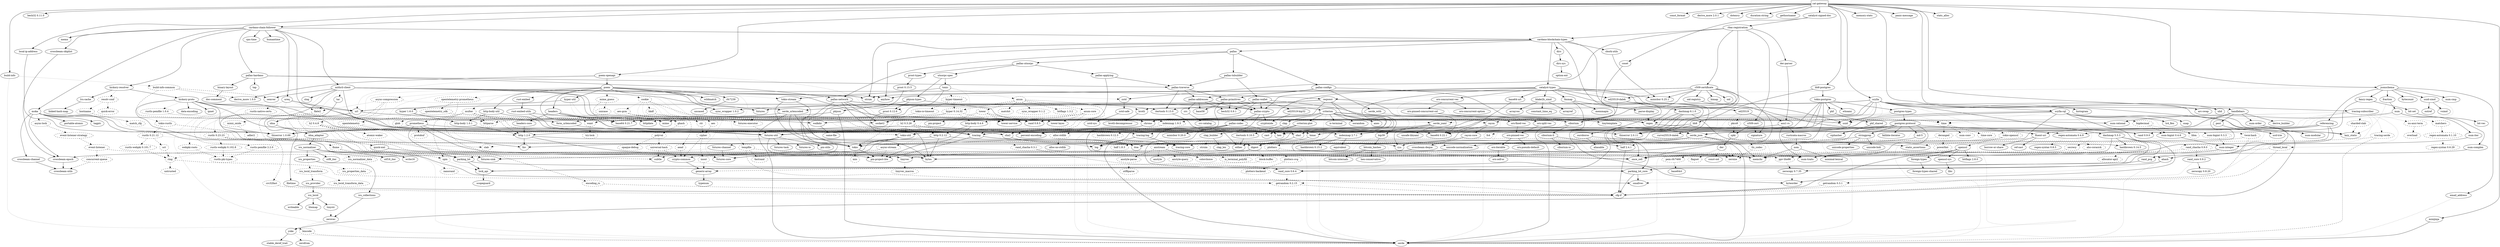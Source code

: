digraph {
    0 [ label = "cat-gateway" shape = box]
    1 [ label = "anyhow" ]
    2 [ label = "base64 0.22.1" ]
    3 [ label = "base64ct" ]
    4 [ label = "bb8" ]
    5 [ label = "bb8-postgres" ]
    6 [ label = "bech32 0.11.0" ]
    7 [ label = "blake2b_simd" ]
    8 [ label = "build-info" ]
    9 [ label = "bytes" ]
    10 [ label = "cardano-blockchain-types" ]
    11 [ label = "cardano-chain-follower" ]
    12 [ label = "catalyst-signed-doc" ]
    13 [ label = "catalyst-types" ]
    14 [ label = "chrono" ]
    15 [ label = "clap" ]
    16 [ label = "const_format" ]
    17 [ label = "cpu-time" ]
    18 [ label = "crossbeam-skiplist" ]
    19 [ label = "dashmap 6.1.0" ]
    20 [ label = "derive_more 2.0.1" ]
    21 [ label = "dotenvy" ]
    22 [ label = "duration-string" ]
    23 [ label = "ed25519-dalek" ]
    24 [ label = "futures" ]
    25 [ label = "gethostname" ]
    26 [ label = "handlebars" ]
    27 [ label = "hex" ]
    28 [ label = "jsonschema" ]
    29 [ label = "local-ip-address" ]
    30 [ label = "memory-stats" ]
    31 [ label = "mime" ]
    32 [ label = "minicbor 0.25.1" ]
    33 [ label = "minijinja" ]
    34 [ label = "moka" ]
    35 [ label = "num-bigint 0.4.6" ]
    36 [ label = "num-traits" ]
    37 [ label = "openssl" ]
    38 [ label = "pallas" ]
    39 [ label = "pallas-traverse" ]
    40 [ label = "panic-message" ]
    41 [ label = "poem" ]
    42 [ label = "poem-openapi" ]
    43 [ label = "prometheus" ]
    44 [ label = "rand 0.8.5" ]
    45 [ label = "rayon" ]
    46 [ label = "rbac-registration" ]
    47 [ label = "regex" ]
    48 [ label = "rust-embed" ]
    49 [ label = "scylla" ]
    50 [ label = "serde" ]
    51 [ label = "serde_json" ]
    52 [ label = "stats_alloc" ]
    53 [ label = "strum" ]
    54 [ label = "thiserror 1.0.69" ]
    55 [ label = "tokio" ]
    56 [ label = "tokio-postgres" ]
    57 [ label = "tracing" ]
    58 [ label = "tracing-subscriber" ]
    59 [ label = "ulid" ]
    60 [ label = "url" ]
    61 [ label = "uuid" ]
    62 [ label = "futures-util" ]
    63 [ label = "parking_lot" ]
    64 [ label = "arrayref" ]
    65 [ label = "arrayvec" ]
    66 [ label = "constant_time_eq" ]
    67 [ label = "bincode" style = dashed]
    68 [ label = "build-info-common" style = dashed]
    69 [ label = "cbork-utils" ]
    70 [ label = "dirs" ]
    71 [ label = "ouroboros" ]
    72 [ label = "crossbeam-channel" ]
    73 [ label = "crossbeam-epoch" ]
    74 [ label = "hickory-resolver" ]
    75 [ label = "http 1.2.0" ]
    76 [ label = "humantime" ]
    77 [ label = "memx" ]
    78 [ label = "mithril-client" ]
    79 [ label = "pallas-crypto" ]
    80 [ label = "pallas-hardano" ]
    81 [ label = "tar" ]
    82 [ label = "tracing-log" ]
    83 [ label = "ureq" ]
    84 [ label = "zstd" ]
    85 [ label = "brotli" ]
    86 [ label = "coset" ]
    87 [ label = "base64-url" ]
    88 [ label = "fluent-uri" ]
    89 [ label = "fmmap" ]
    90 [ label = "once_cell" ]
    91 [ label = "orx-concurrent-vec" ]
    92 [ label = "thiserror 2.0.11" ]
    93 [ label = "clap_builder" ]
    94 [ label = "crossbeam-utils" ]
    95 [ label = "cfg-if" ]
    96 [ label = "hashbrown 0.14.5" ]
    97 [ label = "lock_api" ]
    98 [ label = "parking_lot_core" ]
    99 [ label = "curve25519-dalek" ]
    100 [ label = "ed25519" ]
    101 [ label = "rand_core 0.6.4" ]
    102 [ label = "sha2" ]
    103 [ label = "subtle" ]
    104 [ label = "zeroize" style = dashed]
    105 [ label = "futures-channel" ]
    106 [ label = "futures-core" ]
    107 [ label = "futures-executor" style = dashed]
    108 [ label = "futures-io" ]
    109 [ label = "futures-sink" ]
    110 [ label = "futures-task" ]
    111 [ label = "derive_builder" ]
    112 [ label = "log" ]
    113 [ label = "num-order" ]
    114 [ label = "pest" ]
    115 [ label = "ahash" ]
    116 [ label = "bytecount" ]
    117 [ label = "email_address" ]
    118 [ label = "fancy-regex" ]
    119 [ label = "fraction" ]
    120 [ label = "idna" ]
    121 [ label = "itoa" ]
    122 [ label = "num-cmp" ]
    123 [ label = "percent-encoding" ]
    124 [ label = "referencing" ]
    125 [ label = "regex-syntax 0.8.5" ]
    126 [ label = "reqwest" ]
    127 [ label = "uuid-simd" ]
    128 [ label = "half 2.4.1" ]
    129 [ label = "async-lock" style = dashed]
    130 [ label = "event-listener" style = dashed]
    131 [ label = "portable-atomic" ]
    132 [ label = "smallvec" ]
    133 [ label = "tagptr" ]
    134 [ label = "num-integer" ]
    135 [ label = "bitflags 2.8.0" ]
    136 [ label = "foreign-types" ]
    137 [ label = "libc" ]
    138 [ label = "openssl-sys" ]
    139 [ label = "pallas-addresses" ]
    140 [ label = "pallas-codec" ]
    141 [ label = "pallas-configs" ]
    142 [ label = "pallas-network" ]
    143 [ label = "pallas-primitives" ]
    144 [ label = "pallas-txbuilder" ]
    145 [ label = "pallas-utxorpc" ]
    146 [ label = "itertools 0.13.0" ]
    147 [ label = "async-compression" style = dashed]
    148 [ label = "cookie" style = dashed]
    149 [ label = "headers" ]
    150 [ label = "http-body-util" ]
    151 [ label = "hyper 1.6.0" ]
    152 [ label = "hyper-util" ]
    153 [ label = "mime_guess" style = dashed]
    154 [ label = "multer" style = dashed]
    155 [ label = "opentelemetry" style = dashed]
    156 [ label = "opentelemetry-prometheus" style = dashed]
    157 [ label = "pin-project-lite" ]
    158 [ label = "quick-xml" ]
    159 [ label = "rfc7239" ]
    160 [ label = "serde_urlencoded" ]
    161 [ label = "serde_yaml" ]
    162 [ label = "sync_wrapper 1.0.2" ]
    163 [ label = "tempfile" style = dashed]
    164 [ label = "time" style = dashed]
    165 [ label = "tokio-stream" ]
    166 [ label = "tokio-util" ]
    167 [ label = "wildmatch" ]
    168 [ label = "derive_more 1.0.0" ]
    169 [ label = "indexmap 2.7.1" ]
    170 [ label = "fnv" ]
    171 [ label = "lazy_static" ]
    172 [ label = "memchr" ]
    173 [ label = "protobuf" style = dashed]
    174 [ label = "rand_chacha 0.3.1" style = dashed]
    175 [ label = "either" ]
    176 [ label = "rayon-core" ]
    177 [ label = "c509-certificate" ]
    178 [ label = "der-parser" ]
    179 [ label = "x509-cert" ]
    180 [ label = "aho-corasick" style = dashed]
    181 [ label = "regex-automata 0.4.9" ]
    182 [ label = "rust-embed-utils" ]
    183 [ label = "walkdir" ]
    184 [ label = "arc-swap" ]
    185 [ label = "byteorder" ]
    186 [ label = "dashmap 5.5.3" ]
    187 [ label = "histogram" ]
    188 [ label = "lz4_flex" ]
    189 [ label = "rand_pcg" ]
    190 [ label = "scylla-cql" ]
    191 [ label = "snap" ]
    192 [ label = "socket2" ]
    193 [ label = "tokio-openssl" style = dashed]
    194 [ label = "ryu" ]
    195 [ label = "mio" style = dashed]
    196 [ label = "fallible-iterator" ]
    197 [ label = "phf" ]
    198 [ label = "postgres-protocol" ]
    199 [ label = "postgres-types" ]
    200 [ label = "rand 0.9.0" ]
    201 [ label = "whoami" ]
    202 [ label = "tracing-core" ]
    203 [ label = "matchers" style = dashed]
    204 [ label = "nu-ansi-term" style = dashed]
    205 [ label = "sharded-slab" style = dashed]
    206 [ label = "thread_local" style = dashed]
    207 [ label = "tracing-serde" style = dashed]
    208 [ label = "form_urlencoded" ]
    209 [ label = "pin-utils" ]
    210 [ label = "slab" style = dashed]
    211 [ label = "semver" ]
    212 [ label = "dirs-sys" ]
    213 [ label = "aliasable" ]
    214 [ label = "static_assertions" ]
    215 [ label = "hickory-proto" ]
    216 [ label = "lru-cache" ]
    217 [ label = "resolv-conf" style = dashed]
    218 [ label = "rustls 0.21.12" style = dashed]
    219 [ label = "tokio-rustls" style = dashed]
    220 [ label = "flate2" style = dashed]
    221 [ label = "flume" style = dashed]
    222 [ label = "slog" ]
    223 [ label = "cryptoxide" ]
    224 [ label = "binary-layout" ]
    225 [ label = "tap" ]
    226 [ label = "filetime" ]
    227 [ label = "rustls 0.23.23" style = dashed]
    228 [ label = "rustls-native-certs" style = dashed]
    229 [ label = "rustls-pki-types" style = dashed]
    230 [ label = "webpki-roots" style = dashed]
    231 [ label = "zstd-safe" ]
    232 [ label = "alloc-no-stdlib" ]
    233 [ label = "alloc-stdlib" style = dashed]
    234 [ label = "brotli-decompressor" ]
    235 [ label = "ciborium" ]
    236 [ label = "ciborium-io" ]
    237 [ label = "borrow-or-share" ]
    238 [ label = "ref-cast" ]
    239 [ label = "fs4" style = dashed]
    240 [ label = "memmapix" ]
    241 [ label = "parse-display" ]
    242 [ label = "orx-concurrent-option" ]
    243 [ label = "orx-fixed-vec" ]
    244 [ label = "orx-pinned-concurrent-col" ]
    245 [ label = "orx-pinned-vec" ]
    246 [ label = "orx-pseudo-default" ]
    247 [ label = "orx-split-vec" ]
    248 [ label = "anstream" style = dashed]
    249 [ label = "anstyle" ]
    250 [ label = "clap_lex" ]
    251 [ label = "strsim" style = dashed]
    252 [ label = "allocator-api2" style = dashed]
    253 [ label = "scopeguard" ]
    254 [ label = "digest" ]
    255 [ label = "pkcs8" style = dashed]
    256 [ label = "signature" ]
    257 [ label = "getrandom 0.2.15" style = dashed]
    258 [ label = "num-modular" ]
    259 [ label = "ucd-trie" ]
    260 [ label = "zerocopy 0.7.35" ]
    261 [ label = "bit-set" ]
    262 [ label = "num" ]
    263 [ label = "idna_adapter" ]
    264 [ label = "utf8_iter" ]
    265 [ label = "tower-service" ]
    266 [ label = "outref" ]
    267 [ label = "vsimd" ]
    268 [ label = "event-listener-strategy" style = dashed]
    269 [ label = "concurrent-queue" style = dashed]
    270 [ label = "foreign-types-shared" ]
    271 [ label = "base58" ]
    272 [ label = "bech32 0.9.1" ]
    273 [ label = "crc" ]
    274 [ label = "minicbor 0.20.0" ]
    275 [ label = "num-rational" ]
    276 [ label = "serde_with" ]
    277 [ label = "criterion" ]
    278 [ label = "pallas-wallet" ]
    279 [ label = "pallas-applying" ]
    280 [ label = "prost-types" ]
    281 [ label = "utxorpc-spec" ]
    282 [ label = "aes-gcm" style = dashed]
    283 [ label = "hkdf" style = dashed]
    284 [ label = "hmac" ]
    285 [ label = "base64 0.21.7" ]
    286 [ label = "headers-core" ]
    287 [ label = "httpdate" ]
    288 [ label = "sha1" ]
    289 [ label = "http-body 1.0.1" ]
    290 [ label = "h2 0.4.8" style = dashed]
    291 [ label = "httparse" style = dashed]
    292 [ label = "want" style = dashed]
    293 [ label = "unicase" style = dashed]
    294 [ label = "encoding_rs" style = dashed]
    295 [ label = "spin" style = dashed]
    296 [ label = "opentelemetry_sdk" style = dashed]
    297 [ label = "uncased" ]
    298 [ label = "unsafe-libyaml" ]
    299 [ label = "fastrand" style = dashed]
    300 [ label = "deranged" style = dashed]
    301 [ label = "num-conv" style = dashed]
    302 [ label = "powerfmt" style = dashed]
    303 [ label = "time-core" style = dashed]
    304 [ label = "equivalent" ]
    305 [ label = "hashbrown 0.15.2" ]
    306 [ label = "ppv-lite86" style = dashed]
    307 [ label = "crossbeam-deque" ]
    308 [ label = "asn1-rs" ]
    309 [ label = "bimap" ]
    310 [ label = "oid" ]
    311 [ label = "oid-registry" ]
    312 [ label = "nom" ]
    313 [ label = "rusticata-macros" ]
    314 [ label = "const-oid" ]
    315 [ label = "der" ]
    316 [ label = "spki" ]
    317 [ label = "tls_codec" style = dashed]
    318 [ label = "same-file" ]
    319 [ label = "twox-hash" style = dashed]
    320 [ label = "bigdecimal" style = dashed]
    321 [ label = "num-bigint 0.3.3" style = dashed]
    322 [ label = "secrecy" style = dashed]
    323 [ label = "stable_deref_trait" ]
    324 [ label = "yoke" ]
    325 [ label = "phf_shared" ]
    326 [ label = "md-5" ]
    327 [ label = "stringprep" ]
    328 [ label = "rand_chacha 0.9.0" style = dashed]
    329 [ label = "rand_core 0.9.2" ]
    330 [ label = "zerocopy 0.8.20" ]
    331 [ label = "regex-automata 0.1.10" style = dashed]
    332 [ label = "overload" style = dashed]
    333 [ label = "option-ext" ]
    334 [ label = "data-encoding" ]
    335 [ label = "ipnet" ]
    336 [ label = "rustls-pemfile 1.0.4" style = dashed]
    337 [ label = "tinyvec" ]
    338 [ label = "linked-hash-map" ]
    339 [ label = "hostname" style = dashed]
    340 [ label = "quick-error" style = dashed]
    341 [ label = "ring" style = dashed]
    342 [ label = "rustls-webpki 0.101.7" style = dashed]
    343 [ label = "sct" style = dashed]
    344 [ label = "crc32fast" style = dashed]
    345 [ label = "miniz_oxide" style = dashed]
    346 [ label = "nanorand" style = dashed]
    347 [ label = "doc-comment" ]
    348 [ label = "rustls-webpki 0.102.8" style = dashed]
    349 [ label = "rustls-pemfile 2.2.0" style = dashed]
    350 [ label = "zstd-sys" ]
    351 [ label = "ciborium-ll" ]
    352 [ label = "orx-iterable" ]
    353 [ label = "anstyle-parse" style = dashed]
    354 [ label = "anstyle-query" style = dashed]
    355 [ label = "colorchoice" style = dashed]
    356 [ label = "is_terminal_polyfill" style = dashed]
    357 [ label = "utf8parse" style = dashed]
    358 [ label = "block-buffer" style = dashed]
    359 [ label = "crypto-common" ]
    360 [ label = "bit-vec" ]
    361 [ label = "num-complex" ]
    362 [ label = "num-iter" ]
    363 [ label = "icu_normalizer" ]
    364 [ label = "icu_properties" ]
    365 [ label = "crc-catalog" ]
    366 [ label = "half 1.8.3" style = dashed]
    367 [ label = "indexmap 1.9.3" style = dashed]
    368 [ label = "anes" ]
    369 [ label = "cast" ]
    370 [ label = "criterion-plot" ]
    371 [ label = "is-terminal" ]
    372 [ label = "itertools 0.10.5" ]
    373 [ label = "oorandom" ]
    374 [ label = "plotters" style = dashed]
    375 [ label = "tinytemplate" ]
    376 [ label = "bip39" ]
    377 [ label = "ed25519-bip32" ]
    378 [ label = "prost 0.13.5" ]
    379 [ label = "pbjson" ]
    380 [ label = "pbjson-types" ]
    381 [ label = "prost 0.12.6" ]
    382 [ label = "tonic" ]
    383 [ label = "aead" style = dashed]
    384 [ label = "aes" style = dashed]
    385 [ label = "cipher" style = dashed]
    386 [ label = "ctr" style = dashed]
    387 [ label = "ghash" style = dashed]
    388 [ label = "atomic-waker" style = dashed]
    389 [ label = "try-lock" style = dashed]
    390 [ label = "glob" style = dashed]
    391 [ label = "minimal-lexical" ]
    392 [ label = "flagset" style = dashed]
    393 [ label = "pem-rfc7468" style = dashed]
    394 [ label = "libm" style = dashed]
    395 [ label = "zerofrom" ]
    396 [ label = "siphasher" ]
    397 [ label = "unicode-bidi" ]
    398 [ label = "unicode-normalization" ]
    399 [ label = "unicode-properties" ]
    400 [ label = "getrandom 0.3.1" style = dashed]
    401 [ label = "regex-syntax 0.6.29" style = dashed]
    402 [ label = "tinyvec_macros" style = dashed]
    403 [ label = "match_cfg" style = dashed]
    404 [ label = "untrusted" style = dashed]
    405 [ label = "adler2" style = dashed]
    406 [ label = "orx-self-or" ]
    407 [ label = "generic-array" ]
    408 [ label = "typenum" ]
    409 [ label = "icu_collections" ]
    410 [ label = "icu_normalizer_data" style = dashed]
    411 [ label = "icu_provider" ]
    412 [ label = "utf16_iter" ]
    413 [ label = "write16" ]
    414 [ label = "zerovec" ]
    415 [ label = "icu_locid_transform" style = dashed]
    416 [ label = "icu_properties_data" style = dashed]
    417 [ label = "tinystr" ]
    418 [ label = "hashbrown 0.12.3" style = dashed]
    419 [ label = "plotters-backend" style = dashed]
    420 [ label = "plotters-svg" style = dashed]
    421 [ label = "bitcoin_hashes" ]
    422 [ label = "async-stream" style = dashed]
    423 [ label = "axum" style = dashed]
    424 [ label = "h2 0.3.26" style = dashed]
    425 [ label = "http 0.2.12" ]
    426 [ label = "http-body 0.4.6" ]
    427 [ label = "hyper 0.14.32" style = dashed]
    428 [ label = "hyper-timeout" style = dashed]
    429 [ label = "pin-project" ]
    430 [ label = "tower" style = dashed]
    431 [ label = "tower-layer" ]
    432 [ label = "inout" style = dashed]
    433 [ label = "opaque-debug" style = dashed]
    434 [ label = "polyval" style = dashed]
    435 [ label = "icu_locid" ]
    436 [ label = "writeable" ]
    437 [ label = "icu_locid_transform_data" style = dashed]
    438 [ label = "bitcoin-internals" ]
    439 [ label = "hex-conservative" ]
    440 [ label = "axum-core" style = dashed]
    441 [ label = "bitflags 1.3.2" style = dashed]
    442 [ label = "matchit" style = dashed]
    443 [ label = "sync_wrapper 0.1.2" style = dashed]
    444 [ label = "tokio-io-timeout" style = dashed]
    445 [ label = "universal-hash" style = dashed]
    446 [ label = "litemap" ]
    0 -> 5 [ ]
    0 -> 6 [ ]
    0 -> 8 [ ]
    0 -> 11 [ ]
    0 -> 12 [ ]
    0 -> 16 [ ]
    0 -> 20 [ ]
    0 -> 21 [ ]
    0 -> 22 [ ]
    0 -> 25 [ ]
    0 -> 26 [ ]
    0 -> 28 [ ]
    0 -> 29 [ ]
    0 -> 30 [ ]
    0 -> 33 [ ]
    0 -> 40 [ ]
    0 -> 42 [ ]
    0 -> 49 [ ]
    0 -> 52 [ ]
    0 -> 58 [ ]
    0 -> 59 [ ]
    4 -> 62 [ ]
    4 -> 55 [ ]
    5 -> 4 [ ]
    5 -> 56 [ ]
    7 -> 64 [ ]
    7 -> 65 [ ]
    7 -> 66 [ ]
    8 -> 67 [ style = dotted]
    8 -> 68 [ style = dotted]
    10 -> 1 [ ]
    10 -> 13 [ ]
    10 -> 69 [ ]
    10 -> 19 [ ]
    10 -> 70 [ ]
    10 -> 71 [ ]
    10 -> 38 [ ]
    10 -> 53 [ ]
    11 -> 10 [ ]
    11 -> 17 [ ]
    11 -> 18 [ ]
    11 -> 74 [ ]
    11 -> 76 [ ]
    11 -> 77 [ ]
    11 -> 78 [ ]
    11 -> 34 [ ]
    11 -> 80 [ ]
    11 -> 82 [ ]
    11 -> 83 [ ]
    12 -> 86 [ ]
    12 -> 46 [ ]
    13 -> 87 [ ]
    13 -> 7 [ ]
    13 -> 14 [ ]
    13 -> 23 [ ]
    13 -> 88 [ ]
    13 -> 89 [ ]
    13 -> 32 [ ]
    13 -> 91 [ ]
    13 -> 79 [ ]
    13 -> 92 [ ]
    13 -> 57 [ ]
    13 -> 61 [ ]
    14 -> 36 [ ]
    14 -> 50 [ style = dotted]
    15 -> 93 [ ]
    18 -> 73 [ ]
    19 -> 96 [ ]
    19 -> 97 [ ]
    19 -> 90 [ ]
    19 -> 98 [ ]
    19 -> 45 [ style = dotted]
    23 -> 99 [ ]
    23 -> 100 [ ]
    23 -> 102 [ ]
    24 -> 107 [ style = dotted]
    26 -> 111 [ ]
    26 -> 112 [ ]
    26 -> 113 [ ]
    26 -> 114 [ ]
    26 -> 51 [ ]
    28 -> 116 [ ]
    28 -> 117 [ ]
    28 -> 118 [ ]
    28 -> 119 [ ]
    28 -> 122 [ ]
    28 -> 124 [ ]
    28 -> 126 [ style = dotted]
    28 -> 127 [ ]
    29 -> 54 [ ]
    32 -> 128 [ style = dotted]
    33 -> 50 [ ]
    34 -> 129 [ style = dotted]
    34 -> 72 [ ]
    34 -> 73 [ ]
    34 -> 62 [ style = dotted]
    34 -> 63 [ ]
    34 -> 131 [ ]
    34 -> 133 [ ]
    34 -> 54 [ ]
    34 -> 61 [ ]
    35 -> 134 [ ]
    37 -> 135 [ ]
    37 -> 95 [ ]
    37 -> 136 [ ]
    37 -> 90 [ ]
    37 -> 138 [ ]
    38 -> 141 [ ]
    38 -> 142 [ ]
    38 -> 144 [ ]
    38 -> 145 [ ]
    39 -> 146 [ ]
    39 -> 139 [ ]
    39 -> 143 [ ]
    41 -> 147 [ style = dotted]
    41 -> 14 [ style = dotted]
    41 -> 148 [ style = dotted]
    41 -> 149 [ ]
    41 -> 27 [ style = dotted]
    41 -> 150 [ ]
    41 -> 152 [ ]
    41 -> 153 [ style = dotted]
    41 -> 154 [ style = dotted]
    41 -> 156 [ style = dotted]
    41 -> 158 [ style = dotted]
    41 -> 47 [ ]
    41 -> 159 [ ]
    41 -> 48 [ style = dotted]
    41 -> 51 [ ]
    41 -> 160 [ ]
    41 -> 161 [ style = dotted]
    41 -> 162 [ ]
    41 -> 163 [ style = dotted]
    41 -> 165 [ style = dotted]
    41 -> 167 [ ]
    42 -> 168 [ ]
    42 -> 41 [ ]
    42 -> 60 [ style = dotted]
    42 -> 61 [ style = dotted]
    43 -> 170 [ ]
    43 -> 171 [ ]
    43 -> 172 [ ]
    43 -> 63 [ ]
    43 -> 173 [ style = dotted]
    43 -> 54 [ ]
    44 -> 174 [ style = dotted]
    45 -> 175 [ ]
    45 -> 176 [ ]
    46 -> 85 [ ]
    46 -> 177 [ ]
    46 -> 10 [ ]
    46 -> 178 [ ]
    46 -> 179 [ ]
    46 -> 84 [ ]
    47 -> 181 [ ]
    48 -> 182 [ ]
    49 -> 184 [ ]
    49 -> 2 [ style = dotted]
    49 -> 186 [ ]
    49 -> 24 [ ]
    49 -> 187 [ ]
    49 -> 146 [ ]
    49 -> 171 [ ]
    49 -> 44 [ ]
    49 -> 189 [ ]
    49 -> 190 [ ]
    49 -> 161 [ style = dotted]
    49 -> 192 [ ]
    49 -> 193 [ style = dotted]
    49 -> 57 [ ]
    49 -> 60 [ style = dotted]
    51 -> 121 [ ]
    51 -> 172 [ ]
    51 -> 194 [ ]
    51 -> 50 [ ]
    55 -> 9 [ style = dotted]
    55 -> 195 [ style = dotted]
    55 -> 63 [ style = dotted]
    55 -> 157 [ ]
    56 -> 62 [ ]
    56 -> 112 [ ]
    56 -> 123 [ ]
    56 -> 197 [ ]
    56 -> 199 [ ]
    56 -> 166 [ ]
    56 -> 201 [ ]
    57 -> 112 [ style = dotted]
    57 -> 157 [ ]
    57 -> 202 [ ]
    58 -> 203 [ style = dotted]
    58 -> 204 [ style = dotted]
    58 -> 47 [ style = dotted]
    58 -> 51 [ style = dotted]
    58 -> 205 [ style = dotted]
    58 -> 132 [ style = dotted]
    58 -> 206 [ style = dotted]
    58 -> 164 [ style = dotted]
    58 -> 57 [ style = dotted]
    58 -> 82 [ style = dotted]
    58 -> 207 [ style = dotted]
    59 -> 200 [ style = dotted]
    59 -> 61 [ style = dotted]
    60 -> 208 [ ]
    60 -> 120 [ ]
    61 -> 50 [ style = dotted]
    62 -> 105 [ style = dotted]
    62 -> 108 [ style = dotted]
    62 -> 110 [ ]
    62 -> 172 [ style = dotted]
    62 -> 157 [ ]
    62 -> 209 [ ]
    62 -> 210 [ style = dotted]
    63 -> 97 [ ]
    63 -> 98 [ ]
    67 -> 50 [ style = dashed]
    68 -> 14 [ style = dashed]
    68 -> 168 [ style = dashed]
    68 -> 211 [ style = dashed]
    69 -> 32 [ ]
    70 -> 212 [ ]
    71 -> 213 [ ]
    71 -> 214 [ ]
    72 -> 94 [ ]
    73 -> 94 [ ]
    74 -> 215 [ ]
    74 -> 216 [ ]
    74 -> 217 [ style = dotted]
    75 -> 9 [ ]
    75 -> 170 [ ]
    75 -> 121 [ ]
    78 -> 1 [ ]
    78 -> 14 [ ]
    78 -> 220 [ style = dotted]
    78 -> 221 [ style = dotted]
    78 -> 24 [ ]
    78 -> 126 [ ]
    78 -> 211 [ ]
    78 -> 222 [ ]
    78 -> 53 [ ]
    78 -> 81 [ style = dotted]
    78 -> 92 [ ]
    78 -> 55 [ ]
    78 -> 61 [ ]
    78 -> 84 [ style = dotted]
    79 -> 223 [ ]
    79 -> 140 [ ]
    79 -> 101 [ ]
    80 -> 224 [ ]
    80 -> 142 [ ]
    80 -> 39 [ ]
    80 -> 225 [ ]
    81 -> 226 [ ]
    82 -> 112 [ ]
    82 -> 202 [ ]
    83 -> 2 [ ]
    83 -> 220 [ style = dotted]
    83 -> 227 [ style = dotted]
    83 -> 228 [ style = dotted]
    83 -> 60 [ ]
    83 -> 230 [ style = dotted]
    84 -> 231 [ ]
    85 -> 234 [ ]
    86 -> 235 [ ]
    87 -> 2 [ ]
    88 -> 237 [ ]
    88 -> 238 [ ]
    88 -> 50 [ style = dotted]
    89 -> 185 [ ]
    89 -> 239 [ style = dotted]
    89 -> 240 [ ]
    89 -> 241 [ ]
    91 -> 242 [ ]
    91 -> 244 [ ]
    91 -> 50 [ style = dotted]
    93 -> 248 [ style = dotted]
    93 -> 250 [ ]
    93 -> 251 [ style = dotted]
    96 -> 115 [ style = dotted]
    96 -> 252 [ style = dotted]
    97 -> 253 [ ]
    98 -> 95 [ ]
    98 -> 132 [ ]
    99 -> 254 [ style = dotted]
    99 -> 104 [ style = dotted]
    100 -> 255 [ style = dotted]
    100 -> 50 [ style = dotted]
    100 -> 256 [ ]
    101 -> 257 [ style = dotted]
    102 -> 254 [ ]
    105 -> 106 [ ]
    105 -> 109 [ style = dotted]
    107 -> 62 [ style = dashed]
    113 -> 258 [ ]
    114 -> 172 [ style = dotted]
    114 -> 92 [ style = dotted]
    114 -> 259 [ ]
    115 -> 257 [ style = dotted]
    115 -> 50 [ style = dotted]
    115 -> 260 [ ]
    117 -> 50 [ style = dotted]
    118 -> 261 [ ]
    118 -> 181 [ ]
    119 -> 171 [ style = dotted]
    119 -> 262 [ ]
    120 -> 263 [ ]
    124 -> 115 [ ]
    124 -> 88 [ ]
    124 -> 90 [ ]
    124 -> 123 [ ]
    124 -> 51 [ ]
    126 -> 2 [ ]
    126 -> 62 [ ]
    126 -> 75 [ ]
    126 -> 51 [ style = dotted]
    126 -> 160 [ ]
    126 -> 162 [ ]
    126 -> 265 [ ]
    126 -> 60 [ ]
    127 -> 266 [ ]
    127 -> 61 [ style = dotted]
    127 -> 267 [ ]
    128 -> 95 [ ]
    129 -> 268 [ style = dashed]
    130 -> 269 [ style = dashed]
    130 -> 157 [ style = dashed]
    134 -> 36 [ ]
    136 -> 270 [ ]
    138 -> 137 [ ]
    139 -> 271 [ ]
    139 -> 272 [ ]
    139 -> 273 [ ]
    139 -> 79 [ ]
    140 -> 27 [ ]
    140 -> 274 [ ]
    140 -> 50 [ ]
    140 -> 54 [ ]
    141 -> 275 [ ]
    141 -> 139 [ ]
    141 -> 143 [ ]
    141 -> 276 [ ]
    142 -> 146 [ ]
    142 -> 79 [ ]
    142 -> 44 [ ]
    142 -> 192 [ ]
    142 -> 55 [ ]
    142 -> 57 [ ]
    143 -> 271 [ ]
    143 -> 272 [ ]
    143 -> 277 [ ]
    143 -> 112 [ ]
    143 -> 79 [ ]
    144 -> 39 [ ]
    144 -> 278 [ ]
    145 -> 279 [ ]
    145 -> 280 [ ]
    145 -> 281 [ ]
    146 -> 175 [ ]
    147 -> 85 [ style = dotted]
    147 -> 220 [ style = dotted]
    147 -> 106 [ style = dashed]
    147 -> 172 [ style = dashed]
    147 -> 55 [ style = dotted]
    148 -> 282 [ style = dotted]
    148 -> 2 [ style = dotted]
    148 -> 283 [ style = dotted]
    148 -> 123 [ style = dotted]
    148 -> 44 [ style = dotted]
    148 -> 102 [ style = dotted]
    148 -> 164 [ style = dashed]
    149 -> 285 [ ]
    149 -> 286 [ ]
    149 -> 287 [ ]
    149 -> 31 [ ]
    149 -> 288 [ ]
    150 -> 62 [ ]
    150 -> 289 [ ]
    151 -> 62 [ style = dotted]
    151 -> 290 [ style = dotted]
    151 -> 289 [ ]
    151 -> 291 [ style = dotted]
    151 -> 287 [ style = dotted]
    151 -> 292 [ style = dotted]
    152 -> 151 [ ]
    152 -> 192 [ style = dotted]
    152 -> 265 [ style = dotted]
    153 -> 31 [ style = dashed]
    153 -> 293 [ style = dashed]
    154 -> 294 [ style = dashed]
    154 -> 62 [ style = dashed]
    154 -> 75 [ style = dashed]
    154 -> 291 [ style = dashed]
    154 -> 31 [ style = dashed]
    154 -> 295 [ style = dashed]
    154 -> 55 [ style = dotted]
    155 -> 106 [ style = dotted]
    155 -> 109 [ style = dotted]
    155 -> 92 [ style = dotted]
    155 -> 57 [ style = dotted]
    156 -> 296 [ style = dashed]
    156 -> 43 [ style = dashed]
    158 -> 172 [ ]
    158 -> 50 [ style = dotted]
    159 -> 297 [ ]
    160 -> 208 [ ]
    160 -> 121 [ ]
    160 -> 194 [ ]
    160 -> 50 [ ]
    161 -> 169 [ ]
    161 -> 121 [ ]
    161 -> 194 [ ]
    161 -> 298 [ ]
    162 -> 106 [ style = dotted]
    163 -> 95 [ style = dashed]
    163 -> 299 [ style = dashed]
    163 -> 90 [ style = dashed]
    164 -> 300 [ style = dashed]
    164 -> 121 [ style = dotted]
    164 -> 301 [ style = dashed]
    164 -> 303 [ style = dashed]
    165 -> 106 [ ]
    165 -> 55 [ ]
    166 -> 106 [ ]
    166 -> 109 [ ]
    166 -> 55 [ ]
    169 -> 304 [ ]
    169 -> 305 [ ]
    169 -> 50 [ style = dotted]
    174 -> 306 [ style = dashed]
    174 -> 101 [ style = dashed]
    176 -> 307 [ ]
    177 -> 1 [ ]
    177 -> 309 [ ]
    177 -> 23 [ ]
    177 -> 27 [ ]
    177 -> 32 [ ]
    177 -> 310 [ ]
    177 -> 311 [ ]
    177 -> 90 [ ]
    177 -> 47 [ ]
    177 -> 53 [ ]
    177 -> 92 [ ]
    178 -> 308 [ ]
    179 -> 288 [ style = dotted]
    179 -> 256 [ style = dotted]
    179 -> 316 [ ]
    179 -> 317 [ style = dotted]
    180 -> 172 [ style = dotted]
    181 -> 180 [ style = dotted]
    181 -> 125 [ style = dotted]
    182 -> 102 [ ]
    182 -> 183 [ ]
    183 -> 318 [ ]
    186 -> 96 [ ]
    186 -> 97 [ ]
    186 -> 90 [ ]
    186 -> 98 [ ]
    188 -> 319 [ style = dotted]
    189 -> 101 [ ]
    190 -> 320 [ style = dotted]
    190 -> 185 [ ]
    190 -> 14 [ style = dotted]
    190 -> 188 [ ]
    190 -> 321 [ style = dotted]
    190 -> 322 [ style = dotted]
    190 -> 191 [ ]
    190 -> 92 [ ]
    190 -> 164 [ style = dotted]
    190 -> 55 [ ]
    190 -> 61 [ ]
    190 -> 324 [ ]
    193 -> 37 [ style = dashed]
    193 -> 55 [ style = dashed]
    197 -> 325 [ ]
    198 -> 2 [ ]
    198 -> 9 [ ]
    198 -> 196 [ ]
    198 -> 284 [ ]
    198 -> 326 [ ]
    198 -> 172 [ ]
    198 -> 200 [ ]
    198 -> 102 [ ]
    198 -> 327 [ ]
    199 -> 14 [ style = dotted]
    199 -> 198 [ ]
    199 -> 51 [ style = dotted]
    199 -> 164 [ style = dotted]
    199 -> 61 [ style = dotted]
    200 -> 328 [ style = dotted]
    202 -> 90 [ style = dotted]
    203 -> 331 [ style = dashed]
    204 -> 332 [ style = dashed]
    205 -> 171 [ style = dashed]
    206 -> 95 [ style = dashed]
    206 -> 90 [ style = dashed]
    207 -> 50 [ style = dashed]
    207 -> 202 [ style = dashed]
    208 -> 123 [ ]
    211 -> 50 [ style = dotted]
    212 -> 333 [ ]
    215 -> 334 [ ]
    215 -> 62 [ ]
    215 -> 335 [ ]
    215 -> 44 [ ]
    215 -> 336 [ style = dotted]
    215 -> 54 [ ]
    215 -> 337 [ ]
    215 -> 219 [ style = dotted]
    215 -> 57 [ ]
    215 -> 60 [ ]
    216 -> 338 [ ]
    217 -> 339 [ style = dotted]
    217 -> 340 [ style = dashed]
    218 -> 112 [ style = dotted]
    218 -> 342 [ style = dashed]
    218 -> 343 [ style = dashed]
    219 -> 218 [ style = dashed]
    219 -> 55 [ style = dashed]
    220 -> 344 [ style = dashed]
    220 -> 345 [ style = dotted]
    221 -> 106 [ style = dotted]
    221 -> 109 [ style = dotted]
    221 -> 346 [ style = dotted]
    221 -> 295 [ style = dashed]
    224 -> 347 [ ]
    226 -> 95 [ ]
    227 -> 112 [ style = dotted]
    227 -> 90 [ style = dashed]
    227 -> 348 [ style = dashed]
    227 -> 103 [ style = dashed]
    227 -> 104 [ style = dashed]
    228 -> 349 [ style = dashed]
    230 -> 229 [ style = dashed]
    231 -> 350 [ ]
    233 -> 232 [ style = dashed]
    234 -> 233 [ style = dotted]
    235 -> 351 [ ]
    235 -> 50 [ ]
    239 -> 55 [ style = dotted]
    241 -> 90 [ style = dotted]
    241 -> 47 [ style = dotted]
    243 -> 245 [ ]
    244 -> 243 [ ]
    244 -> 247 [ ]
    245 -> 352 [ ]
    245 -> 246 [ ]
    247 -> 245 [ ]
    248 -> 249 [ style = dashed]
    248 -> 353 [ style = dashed]
    248 -> 354 [ style = dotted]
    248 -> 355 [ style = dashed]
    248 -> 356 [ style = dashed]
    254 -> 358 [ style = dotted]
    254 -> 359 [ ]
    254 -> 103 [ style = dotted]
    255 -> 316 [ style = dashed]
    256 -> 101 [ style = dotted]
    257 -> 95 [ style = dashed]
    260 -> 185 [ style = dotted]
    261 -> 360 [ ]
    262 -> 361 [ ]
    262 -> 362 [ ]
    262 -> 275 [ ]
    263 -> 363 [ ]
    268 -> 130 [ style = dashed]
    269 -> 94 [ style = dashed]
    273 -> 365 [ ]
    274 -> 366 [ style = dotted]
    275 -> 35 [ style = dotted]
    276 -> 2 [ style = dotted]
    276 -> 14 [ style = dotted]
    276 -> 27 [ style = dotted]
    276 -> 367 [ style = dotted]
    276 -> 169 [ style = dotted]
    276 -> 51 [ style = dotted]
    276 -> 164 [ style = dotted]
    277 -> 368 [ ]
    277 -> 235 [ ]
    277 -> 15 [ ]
    277 -> 370 [ ]
    277 -> 371 [ ]
    277 -> 90 [ ]
    277 -> 373 [ ]
    277 -> 374 [ style = dotted]
    277 -> 45 [ style = dotted]
    277 -> 47 [ ]
    277 -> 375 [ ]
    277 -> 183 [ ]
    278 -> 272 [ ]
    278 -> 376 [ ]
    278 -> 377 [ ]
    278 -> 79 [ ]
    278 -> 44 [ ]
    279 -> 39 [ ]
    279 -> 44 [ ]
    280 -> 378 [ ]
    281 -> 380 [ ]
    281 -> 382 [ ]
    282 -> 383 [ style = dashed]
    282 -> 384 [ style = dotted]
    282 -> 386 [ style = dashed]
    282 -> 387 [ style = dashed]
    283 -> 284 [ style = dashed]
    284 -> 254 [ ]
    286 -> 75 [ ]
    288 -> 254 [ ]
    289 -> 75 [ ]
    290 -> 388 [ style = dashed]
    290 -> 75 [ style = dashed]
    290 -> 169 [ style = dashed]
    290 -> 210 [ style = dashed]
    290 -> 166 [ style = dashed]
    290 -> 57 [ style = dashed]
    292 -> 389 [ style = dashed]
    294 -> 95 [ style = dashed]
    295 -> 97 [ style = dotted]
    296 -> 107 [ style = dashed]
    296 -> 390 [ style = dotted]
    296 -> 155 [ style = dashed]
    300 -> 302 [ style = dotted]
    300 -> 50 [ style = dotted]
    306 -> 260 [ style = dashed]
    307 -> 73 [ ]
    308 -> 36 [ ]
    308 -> 313 [ ]
    308 -> 54 [ ]
    311 -> 308 [ ]
    312 -> 172 [ ]
    312 -> 391 [ ]
    313 -> 312 [ ]
    315 -> 314 [ style = dotted]
    315 -> 392 [ style = dotted]
    315 -> 393 [ style = dotted]
    315 -> 104 [ style = dotted]
    316 -> 315 [ ]
    317 -> 104 [ style = dashed]
    319 -> 95 [ style = dashed]
    319 -> 214 [ style = dashed]
    320 -> 394 [ style = dashed]
    320 -> 35 [ style = dashed]
    321 -> 134 [ style = dashed]
    322 -> 104 [ style = dashed]
    324 -> 50 [ style = dotted]
    324 -> 323 [ ]
    324 -> 395 [ style = dotted]
    325 -> 396 [ ]
    326 -> 254 [ ]
    327 -> 397 [ ]
    327 -> 398 [ ]
    327 -> 399 [ ]
    328 -> 306 [ style = dashed]
    328 -> 329 [ style = dashed]
    329 -> 400 [ style = dotted]
    329 -> 330 [ ]
    331 -> 401 [ style = dotted]
    336 -> 285 [ style = dashed]
    337 -> 402 [ style = dotted]
    339 -> 403 [ style = dashed]
    341 -> 257 [ style = dashed]
    341 -> 404 [ style = dashed]
    342 -> 341 [ style = dashed]
    343 -> 341 [ style = dashed]
    344 -> 95 [ style = dashed]
    345 -> 405 [ style = dashed]
    346 -> 257 [ style = dotted]
    348 -> 341 [ style = dotted]
    348 -> 229 [ style = dashed]
    349 -> 229 [ style = dashed]
    351 -> 236 [ ]
    351 -> 128 [ ]
    352 -> 406 [ ]
    353 -> 357 [ style = dotted]
    358 -> 407 [ style = dashed]
    359 -> 407 [ ]
    359 -> 101 [ style = dotted]
    361 -> 36 [ ]
    362 -> 134 [ ]
    363 -> 410 [ style = dotted]
    363 -> 364 [ ]
    363 -> 132 [ ]
    363 -> 412 [ ]
    363 -> 264 [ ]
    363 -> 413 [ ]
    364 -> 409 [ ]
    364 -> 415 [ style = dotted]
    364 -> 416 [ style = dotted]
    367 -> 418 [ style = dashed]
    367 -> 50 [ style = dotted]
    370 -> 369 [ ]
    370 -> 372 [ ]
    372 -> 175 [ ]
    374 -> 36 [ style = dashed]
    374 -> 420 [ style = dotted]
    375 -> 51 [ ]
    376 -> 421 [ ]
    376 -> 101 [ style = dotted]
    376 -> 50 [ style = dotted]
    376 -> 398 [ style = dotted]
    377 -> 223 [ ]
    378 -> 9 [ ]
    379 -> 285 [ ]
    379 -> 50 [ ]
    380 -> 14 [ ]
    380 -> 379 [ ]
    380 -> 381 [ ]
    381 -> 9 [ ]
    382 -> 422 [ style = dotted]
    382 -> 423 [ style = dotted]
    382 -> 285 [ ]
    382 -> 428 [ style = dotted]
    382 -> 381 [ style = dotted]
    382 -> 165 [ ]
    383 -> 359 [ style = dashed]
    384 -> 385 [ style = dashed]
    385 -> 359 [ style = dashed]
    385 -> 432 [ style = dashed]
    386 -> 385 [ style = dashed]
    387 -> 434 [ style = dashed]
    393 -> 3 [ style = dashed]
    398 -> 337 [ ]
    400 -> 95 [ style = dashed]
    407 -> 408 [ ]
    409 -> 414 [ ]
    411 -> 435 [ ]
    414 -> 324 [ style = dotted]
    415 -> 437 [ style = dotted]
    415 -> 411 [ style = dashed]
    417 -> 414 [ style = dotted]
    420 -> 419 [ style = dashed]
    421 -> 438 [ ]
    421 -> 439 [ ]
    422 -> 106 [ style = dashed]
    422 -> 157 [ style = dashed]
    423 -> 440 [ style = dashed]
    423 -> 441 [ style = dashed]
    423 -> 427 [ style = dashed]
    423 -> 442 [ style = dashed]
    423 -> 123 [ style = dashed]
    423 -> 443 [ style = dashed]
    423 -> 430 [ style = dashed]
    424 -> 62 [ style = dashed]
    424 -> 425 [ style = dashed]
    424 -> 169 [ style = dashed]
    424 -> 166 [ style = dashed]
    424 -> 57 [ style = dashed]
    425 -> 9 [ ]
    425 -> 170 [ ]
    425 -> 121 [ ]
    426 -> 425 [ ]
    426 -> 157 [ ]
    427 -> 424 [ style = dotted]
    427 -> 426 [ style = dashed]
    427 -> 291 [ style = dashed]
    427 -> 287 [ style = dashed]
    427 -> 192 [ style = dotted]
    427 -> 265 [ style = dashed]
    427 -> 292 [ style = dashed]
    428 -> 427 [ style = dashed]
    428 -> 444 [ style = dashed]
    430 -> 62 [ style = dotted]
    430 -> 367 [ style = dotted]
    430 -> 429 [ style = dotted]
    430 -> 44 [ style = dotted]
    430 -> 166 [ style = dotted]
    430 -> 431 [ style = dashed]
    430 -> 265 [ style = dashed]
    430 -> 57 [ style = dotted]
    432 -> 407 [ style = dashed]
    434 -> 433 [ style = dashed]
    434 -> 445 [ style = dashed]
    435 -> 446 [ ]
    435 -> 417 [ ]
    435 -> 436 [ ]
    440 -> 62 [ style = dashed]
    440 -> 426 [ style = dashed]
    440 -> 31 [ style = dashed]
    440 -> 431 [ style = dashed]
    440 -> 265 [ style = dashed]
    444 -> 55 [ style = dashed]
    445 -> 359 [ style = dashed]
    445 -> 103 [ style = dashed]
}

